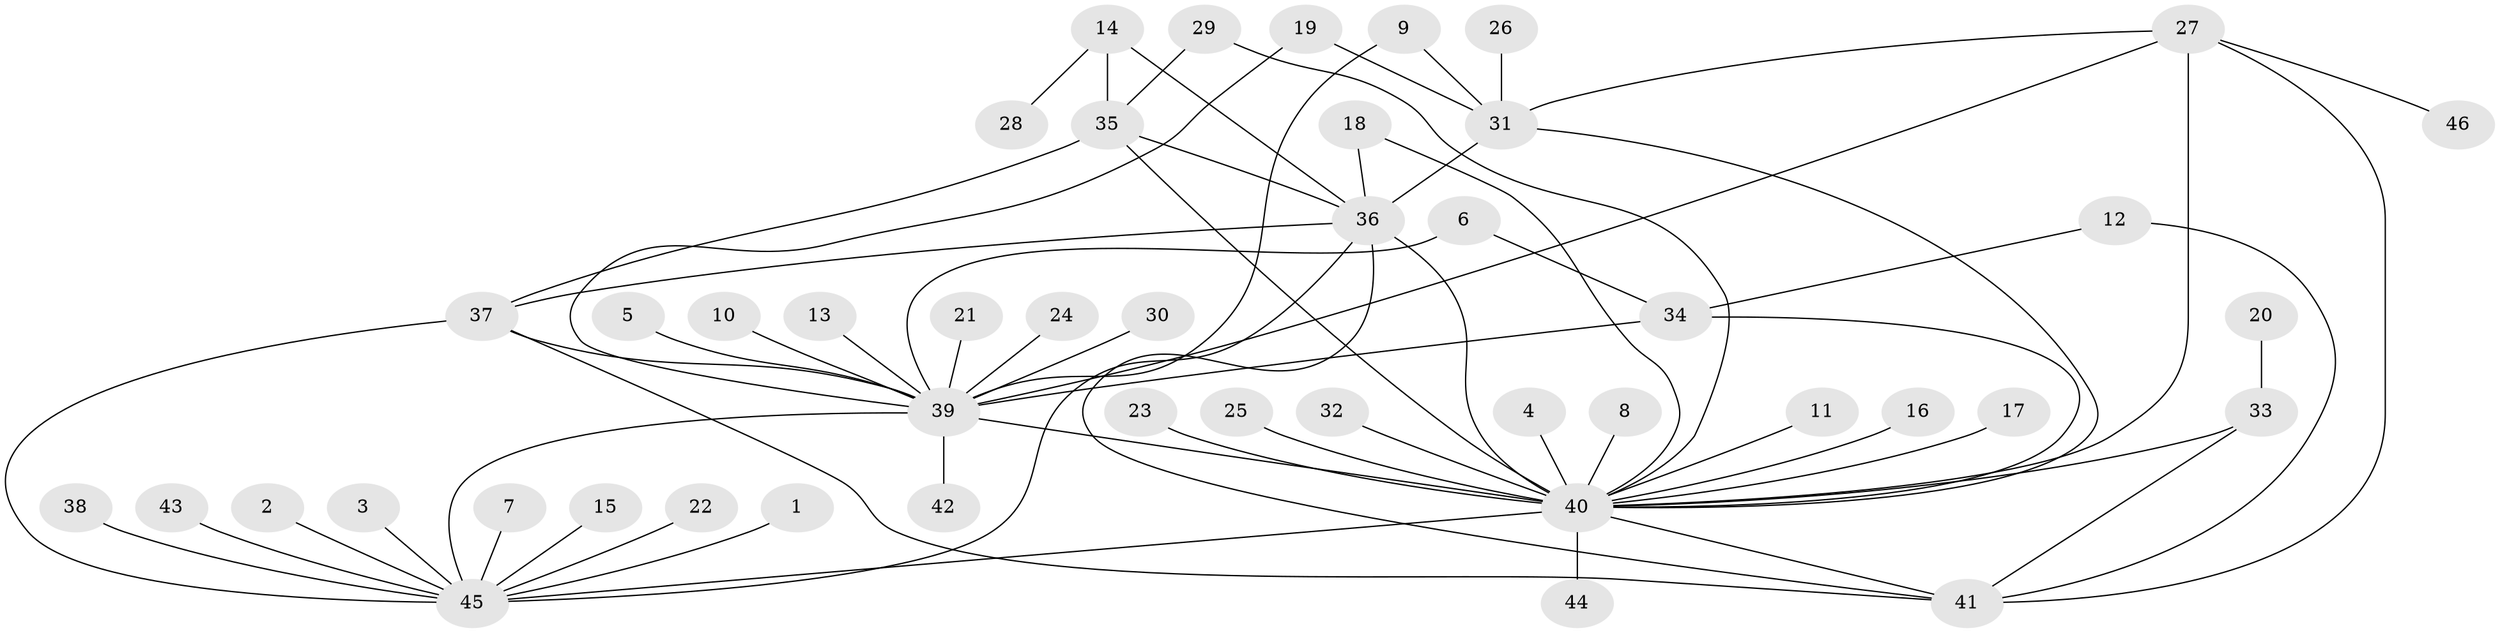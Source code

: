 // original degree distribution, {1: 0.532608695652174, 5: 0.06521739130434782, 32: 0.010869565217391304, 20: 0.010869565217391304, 15: 0.010869565217391304, 3: 0.08695652173913043, 2: 0.17391304347826086, 8: 0.010869565217391304, 4: 0.06521739130434782, 10: 0.010869565217391304, 6: 0.021739130434782608}
// Generated by graph-tools (version 1.1) at 2025/26/03/09/25 03:26:08]
// undirected, 46 vertices, 66 edges
graph export_dot {
graph [start="1"]
  node [color=gray90,style=filled];
  1;
  2;
  3;
  4;
  5;
  6;
  7;
  8;
  9;
  10;
  11;
  12;
  13;
  14;
  15;
  16;
  17;
  18;
  19;
  20;
  21;
  22;
  23;
  24;
  25;
  26;
  27;
  28;
  29;
  30;
  31;
  32;
  33;
  34;
  35;
  36;
  37;
  38;
  39;
  40;
  41;
  42;
  43;
  44;
  45;
  46;
  1 -- 45 [weight=1.0];
  2 -- 45 [weight=1.0];
  3 -- 45 [weight=1.0];
  4 -- 40 [weight=1.0];
  5 -- 39 [weight=1.0];
  6 -- 34 [weight=1.0];
  6 -- 39 [weight=2.0];
  7 -- 45 [weight=1.0];
  8 -- 40 [weight=1.0];
  9 -- 31 [weight=1.0];
  9 -- 39 [weight=1.0];
  10 -- 39 [weight=1.0];
  11 -- 40 [weight=1.0];
  12 -- 34 [weight=1.0];
  12 -- 41 [weight=1.0];
  13 -- 39 [weight=1.0];
  14 -- 28 [weight=1.0];
  14 -- 35 [weight=1.0];
  14 -- 36 [weight=2.0];
  15 -- 45 [weight=1.0];
  16 -- 40 [weight=1.0];
  17 -- 40 [weight=1.0];
  18 -- 36 [weight=1.0];
  18 -- 40 [weight=1.0];
  19 -- 31 [weight=1.0];
  19 -- 39 [weight=1.0];
  20 -- 33 [weight=1.0];
  21 -- 39 [weight=1.0];
  22 -- 45 [weight=1.0];
  23 -- 40 [weight=1.0];
  24 -- 39 [weight=1.0];
  25 -- 40 [weight=1.0];
  26 -- 31 [weight=1.0];
  27 -- 31 [weight=1.0];
  27 -- 39 [weight=2.0];
  27 -- 40 [weight=1.0];
  27 -- 41 [weight=2.0];
  27 -- 46 [weight=1.0];
  29 -- 35 [weight=1.0];
  29 -- 40 [weight=1.0];
  30 -- 39 [weight=1.0];
  31 -- 36 [weight=1.0];
  31 -- 40 [weight=1.0];
  32 -- 40 [weight=1.0];
  33 -- 40 [weight=1.0];
  33 -- 41 [weight=1.0];
  34 -- 39 [weight=1.0];
  34 -- 40 [weight=1.0];
  35 -- 36 [weight=1.0];
  35 -- 37 [weight=1.0];
  35 -- 40 [weight=1.0];
  36 -- 37 [weight=1.0];
  36 -- 40 [weight=2.0];
  36 -- 41 [weight=1.0];
  36 -- 45 [weight=1.0];
  37 -- 39 [weight=1.0];
  37 -- 41 [weight=2.0];
  37 -- 45 [weight=1.0];
  38 -- 45 [weight=1.0];
  39 -- 40 [weight=3.0];
  39 -- 42 [weight=2.0];
  39 -- 45 [weight=1.0];
  40 -- 41 [weight=1.0];
  40 -- 44 [weight=2.0];
  40 -- 45 [weight=1.0];
  43 -- 45 [weight=1.0];
}
